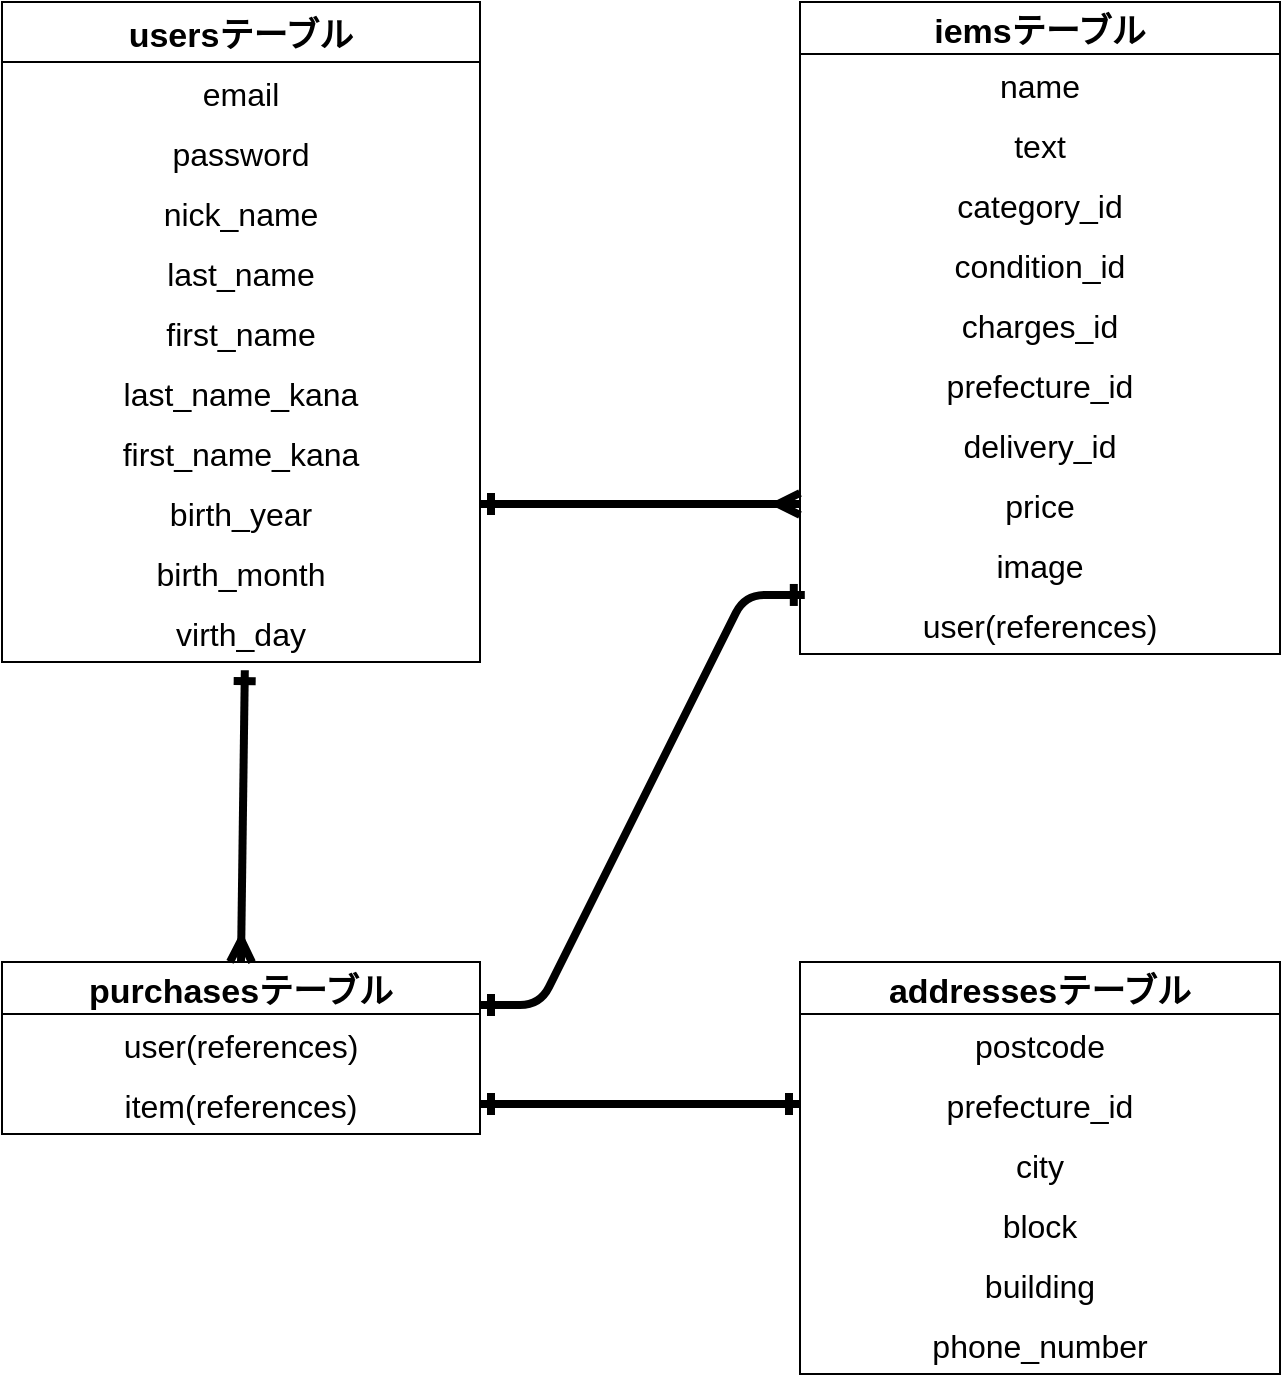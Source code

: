 <mxfile>
    <diagram id="V_D0I7QyNQNgd2t5oLSS" name="ページ1">
        <mxGraphModel dx="880" dy="800" grid="0" gridSize="10" guides="1" tooltips="1" connect="1" arrows="1" fold="1" page="1" pageScale="1" pageWidth="827" pageHeight="1169" math="0" shadow="0">
            <root>
                <mxCell id="0"/>
                <mxCell id="1" parent="0"/>
                <mxCell id="15" value="usersテーブル" style="swimlane;fontStyle=1;childLayout=stackLayout;horizontal=1;startSize=30;horizontalStack=0;resizeParent=1;resizeParentMax=0;resizeLast=0;collapsible=1;marginBottom=0;align=center;fontSize=17;" vertex="1" parent="1">
                    <mxGeometry x="81" y="40" width="239" height="330" as="geometry">
                        <mxRectangle x="40" y="30" width="120" height="30" as="alternateBounds"/>
                    </mxGeometry>
                </mxCell>
                <mxCell id="16" value="email" style="text;strokeColor=none;fillColor=none;spacingLeft=4;spacingRight=4;overflow=hidden;rotatable=0;points=[[0,0.5],[1,0.5]];portConstraint=eastwest;fontSize=16;align=center;" vertex="1" parent="15">
                    <mxGeometry y="30" width="239" height="30" as="geometry"/>
                </mxCell>
                <mxCell id="17" value="password" style="text;strokeColor=none;fillColor=none;spacingLeft=4;spacingRight=4;overflow=hidden;rotatable=0;points=[[0,0.5],[1,0.5]];portConstraint=eastwest;fontSize=16;align=center;" vertex="1" parent="15">
                    <mxGeometry y="60" width="239" height="30" as="geometry"/>
                </mxCell>
                <mxCell id="18" value="nick_name&#10;" style="text;strokeColor=none;fillColor=none;spacingLeft=4;spacingRight=4;overflow=hidden;rotatable=0;points=[[0,0.5],[1,0.5]];portConstraint=eastwest;fontSize=16;align=center;" vertex="1" parent="15">
                    <mxGeometry y="90" width="239" height="30" as="geometry"/>
                </mxCell>
                <mxCell id="28" value="last_name&#10;" style="text;strokeColor=none;fillColor=none;spacingLeft=4;spacingRight=4;overflow=hidden;rotatable=0;points=[[0,0.5],[1,0.5]];portConstraint=eastwest;fontSize=16;align=center;" vertex="1" parent="15">
                    <mxGeometry y="120" width="239" height="30" as="geometry"/>
                </mxCell>
                <mxCell id="29" value="first_name&#10;" style="text;strokeColor=none;fillColor=none;spacingLeft=4;spacingRight=4;overflow=hidden;rotatable=0;points=[[0,0.5],[1,0.5]];portConstraint=eastwest;fontSize=16;align=center;" vertex="1" parent="15">
                    <mxGeometry y="150" width="239" height="30" as="geometry"/>
                </mxCell>
                <mxCell id="30" value="last_name_kana&#10;" style="text;strokeColor=none;fillColor=none;spacingLeft=4;spacingRight=4;overflow=hidden;rotatable=0;points=[[0,0.5],[1,0.5]];portConstraint=eastwest;fontSize=16;align=center;" vertex="1" parent="15">
                    <mxGeometry y="180" width="239" height="30" as="geometry"/>
                </mxCell>
                <mxCell id="31" value="first_name_kana&#10;" style="text;strokeColor=none;fillColor=none;spacingLeft=4;spacingRight=4;overflow=hidden;rotatable=0;points=[[0,0.5],[1,0.5]];portConstraint=eastwest;fontSize=16;align=center;" vertex="1" parent="15">
                    <mxGeometry y="210" width="239" height="30" as="geometry"/>
                </mxCell>
                <mxCell id="32" value="birth_year" style="text;strokeColor=none;fillColor=none;spacingLeft=4;spacingRight=4;overflow=hidden;rotatable=0;points=[[0,0.5],[1,0.5]];portConstraint=eastwest;fontSize=16;align=center;" vertex="1" parent="15">
                    <mxGeometry y="240" width="239" height="30" as="geometry"/>
                </mxCell>
                <mxCell id="33" value="birth_month" style="text;strokeColor=none;fillColor=none;spacingLeft=4;spacingRight=4;overflow=hidden;rotatable=0;points=[[0,0.5],[1,0.5]];portConstraint=eastwest;fontSize=16;align=center;" vertex="1" parent="15">
                    <mxGeometry y="270" width="239" height="30" as="geometry"/>
                </mxCell>
                <mxCell id="34" value="virth_day" style="text;strokeColor=none;fillColor=none;spacingLeft=4;spacingRight=4;overflow=hidden;rotatable=0;points=[[0,0.5],[1,0.5]];portConstraint=eastwest;fontSize=16;align=center;" vertex="1" parent="15">
                    <mxGeometry y="300" width="239" height="30" as="geometry"/>
                </mxCell>
                <mxCell id="38" value="iemsテーブル" style="swimlane;fontStyle=1;childLayout=stackLayout;horizontal=1;startSize=26;horizontalStack=0;resizeParent=1;resizeParentMax=0;resizeLast=0;collapsible=1;marginBottom=0;align=center;fontSize=17;" vertex="1" parent="1">
                    <mxGeometry x="480" y="40" width="240" height="326" as="geometry"/>
                </mxCell>
                <mxCell id="39" value="name" style="text;strokeColor=none;fillColor=none;spacingLeft=4;spacingRight=4;overflow=hidden;rotatable=0;points=[[0,0.5],[1,0.5]];portConstraint=eastwest;fontSize=16;align=center;" vertex="1" parent="38">
                    <mxGeometry y="26" width="240" height="30" as="geometry"/>
                </mxCell>
                <mxCell id="40" value="text" style="text;strokeColor=none;fillColor=none;spacingLeft=4;spacingRight=4;overflow=hidden;rotatable=0;points=[[0,0.5],[1,0.5]];portConstraint=eastwest;fontSize=16;align=center;" vertex="1" parent="38">
                    <mxGeometry y="56" width="240" height="30" as="geometry"/>
                </mxCell>
                <mxCell id="43" value="category_id" style="text;strokeColor=none;fillColor=none;spacingLeft=4;spacingRight=4;overflow=hidden;rotatable=0;points=[[0,0.5],[1,0.5]];portConstraint=eastwest;fontSize=16;align=center;" vertex="1" parent="38">
                    <mxGeometry y="86" width="240" height="30" as="geometry"/>
                </mxCell>
                <mxCell id="44" value="condition_id" style="text;strokeColor=none;fillColor=none;spacingLeft=4;spacingRight=4;overflow=hidden;rotatable=0;points=[[0,0.5],[1,0.5]];portConstraint=eastwest;fontSize=16;align=center;" vertex="1" parent="38">
                    <mxGeometry y="116" width="240" height="30" as="geometry"/>
                </mxCell>
                <mxCell id="45" value="charges_id " style="text;strokeColor=none;fillColor=none;spacingLeft=4;spacingRight=4;overflow=hidden;rotatable=0;points=[[0,0.5],[1,0.5]];portConstraint=eastwest;fontSize=16;align=center;" vertex="1" parent="38">
                    <mxGeometry y="146" width="240" height="30" as="geometry"/>
                </mxCell>
                <mxCell id="46" value="prefecture_id" style="text;strokeColor=none;fillColor=none;spacingLeft=4;spacingRight=4;overflow=hidden;rotatable=0;points=[[0,0.5],[1,0.5]];portConstraint=eastwest;fontSize=16;align=center;" vertex="1" parent="38">
                    <mxGeometry y="176" width="240" height="30" as="geometry"/>
                </mxCell>
                <mxCell id="47" value="delivery_id " style="text;strokeColor=none;fillColor=none;spacingLeft=4;spacingRight=4;overflow=hidden;rotatable=0;points=[[0,0.5],[1,0.5]];portConstraint=eastwest;fontSize=16;align=center;" vertex="1" parent="38">
                    <mxGeometry y="206" width="240" height="30" as="geometry"/>
                </mxCell>
                <mxCell id="48" value="price" style="text;strokeColor=none;fillColor=none;spacingLeft=4;spacingRight=4;overflow=hidden;rotatable=0;points=[[0,0.5],[1,0.5]];portConstraint=eastwest;fontSize=16;align=center;" vertex="1" parent="38">
                    <mxGeometry y="236" width="240" height="30" as="geometry"/>
                </mxCell>
                <mxCell id="49" value="image" style="text;strokeColor=none;fillColor=none;spacingLeft=4;spacingRight=4;overflow=hidden;rotatable=0;points=[[0,0.5],[1,0.5]];portConstraint=eastwest;fontSize=16;align=center;" vertex="1" parent="38">
                    <mxGeometry y="266" width="240" height="30" as="geometry"/>
                </mxCell>
                <mxCell id="50" value="user(references)" style="text;strokeColor=none;fillColor=none;spacingLeft=4;spacingRight=4;overflow=hidden;rotatable=0;points=[[0,0.5],[1,0.5]];portConstraint=eastwest;fontSize=16;align=center;" vertex="1" parent="38">
                    <mxGeometry y="296" width="240" height="30" as="geometry"/>
                </mxCell>
                <mxCell id="52" value="purchasesテーブル" style="swimlane;fontStyle=1;childLayout=stackLayout;horizontal=1;startSize=26;horizontalStack=0;resizeParent=1;resizeParentMax=0;resizeLast=0;collapsible=1;marginBottom=0;align=center;fontSize=17;" vertex="1" parent="1">
                    <mxGeometry x="81" y="520" width="239" height="86" as="geometry"/>
                </mxCell>
                <mxCell id="54" value="user(references)" style="text;strokeColor=none;fillColor=none;spacingLeft=4;spacingRight=4;overflow=hidden;rotatable=0;points=[[0,0.5],[1,0.5]];portConstraint=eastwest;fontSize=16;align=center;" vertex="1" parent="52">
                    <mxGeometry y="26" width="239" height="30" as="geometry"/>
                </mxCell>
                <mxCell id="55" value="item(references)" style="text;strokeColor=none;fillColor=none;spacingLeft=4;spacingRight=4;overflow=hidden;rotatable=0;points=[[0,0.5],[1,0.5]];portConstraint=eastwest;fontSize=16;align=center;" vertex="1" parent="52">
                    <mxGeometry y="56" width="239" height="30" as="geometry"/>
                </mxCell>
                <mxCell id="56" value="addressesテーブル" style="swimlane;fontStyle=1;childLayout=stackLayout;horizontal=1;startSize=26;horizontalStack=0;resizeParent=1;resizeParentMax=0;resizeLast=0;collapsible=1;marginBottom=0;align=center;fontSize=17;" vertex="1" parent="1">
                    <mxGeometry x="480" y="520" width="240" height="206" as="geometry"/>
                </mxCell>
                <mxCell id="57" value="postcode" style="text;strokeColor=none;fillColor=none;spacingLeft=4;spacingRight=4;overflow=hidden;rotatable=0;points=[[0,0.5],[1,0.5]];portConstraint=eastwest;fontSize=16;align=center;" vertex="1" parent="56">
                    <mxGeometry y="26" width="240" height="30" as="geometry"/>
                </mxCell>
                <mxCell id="58" value="prefecture_id " style="text;strokeColor=none;fillColor=none;spacingLeft=4;spacingRight=4;overflow=hidden;rotatable=0;points=[[0,0.5],[1,0.5]];portConstraint=eastwest;fontSize=16;align=center;" vertex="1" parent="56">
                    <mxGeometry y="56" width="240" height="30" as="geometry"/>
                </mxCell>
                <mxCell id="59" value="city" style="text;strokeColor=none;fillColor=none;spacingLeft=4;spacingRight=4;overflow=hidden;rotatable=0;points=[[0,0.5],[1,0.5]];portConstraint=eastwest;fontSize=16;align=center;" vertex="1" parent="56">
                    <mxGeometry y="86" width="240" height="30" as="geometry"/>
                </mxCell>
                <mxCell id="60" value="block" style="text;strokeColor=none;fillColor=none;spacingLeft=4;spacingRight=4;overflow=hidden;rotatable=0;points=[[0,0.5],[1,0.5]];portConstraint=eastwest;fontSize=16;align=center;" vertex="1" parent="56">
                    <mxGeometry y="116" width="240" height="30" as="geometry"/>
                </mxCell>
                <mxCell id="62" value="building " style="text;strokeColor=none;fillColor=none;spacingLeft=4;spacingRight=4;overflow=hidden;rotatable=0;points=[[0,0.5],[1,0.5]];portConstraint=eastwest;fontSize=16;align=center;" vertex="1" parent="56">
                    <mxGeometry y="146" width="240" height="30" as="geometry"/>
                </mxCell>
                <mxCell id="63" value="phone_number" style="text;strokeColor=none;fillColor=none;spacingLeft=4;spacingRight=4;overflow=hidden;rotatable=0;points=[[0,0.5],[1,0.5]];portConstraint=eastwest;fontSize=16;align=center;" vertex="1" parent="56">
                    <mxGeometry y="176" width="240" height="30" as="geometry"/>
                </mxCell>
                <mxCell id="74" value="" style="edgeStyle=entityRelationEdgeStyle;fontSize=12;html=1;endArrow=ERmany;strokeWidth=4;entryX=0;entryY=0.5;entryDx=0;entryDy=0;targetPerimeterSpacing=0;startArrow=ERone;startFill=0;" edge="1" parent="1" target="48">
                    <mxGeometry width="100" height="100" relative="1" as="geometry">
                        <mxPoint x="320" y="291" as="sourcePoint"/>
                        <mxPoint x="471" y="292" as="targetPoint"/>
                    </mxGeometry>
                </mxCell>
                <mxCell id="84" value="" style="endArrow=ERmany;html=1;strokeWidth=4;fontSize=17;exitX=0.508;exitY=1.137;exitDx=0;exitDy=0;exitPerimeter=0;entryX=0.5;entryY=0;entryDx=0;entryDy=0;startArrow=ERone;startFill=0;endFill=0;" edge="1" parent="1" source="34" target="52">
                    <mxGeometry relative="1" as="geometry">
                        <mxPoint x="270" y="430" as="sourcePoint"/>
                        <mxPoint x="430" y="430" as="targetPoint"/>
                    </mxGeometry>
                </mxCell>
                <mxCell id="85" value="" style="edgeStyle=entityRelationEdgeStyle;fontSize=12;html=1;endArrow=ERone;endFill=1;strokeWidth=4;entryX=0.01;entryY=0.016;entryDx=0;entryDy=0;entryPerimeter=0;exitX=1;exitY=0.25;exitDx=0;exitDy=0;startArrow=ERone;startFill=0;" edge="1" parent="1" source="52" target="50">
                    <mxGeometry width="100" height="100" relative="1" as="geometry">
                        <mxPoint x="300" y="480" as="sourcePoint"/>
                        <mxPoint x="400" y="380" as="targetPoint"/>
                    </mxGeometry>
                </mxCell>
                <mxCell id="86" value="" style="endArrow=ERone;html=1;strokeWidth=4;fontSize=17;entryX=0;entryY=0.5;entryDx=0;entryDy=0;exitX=1;exitY=0.5;exitDx=0;exitDy=0;startArrow=ERone;startFill=0;endFill=0;" edge="1" parent="1" source="55" target="58">
                    <mxGeometry relative="1" as="geometry">
                        <mxPoint x="270" y="430" as="sourcePoint"/>
                        <mxPoint x="430" y="430" as="targetPoint"/>
                    </mxGeometry>
                </mxCell>
            </root>
        </mxGraphModel>
    </diagram>
</mxfile>